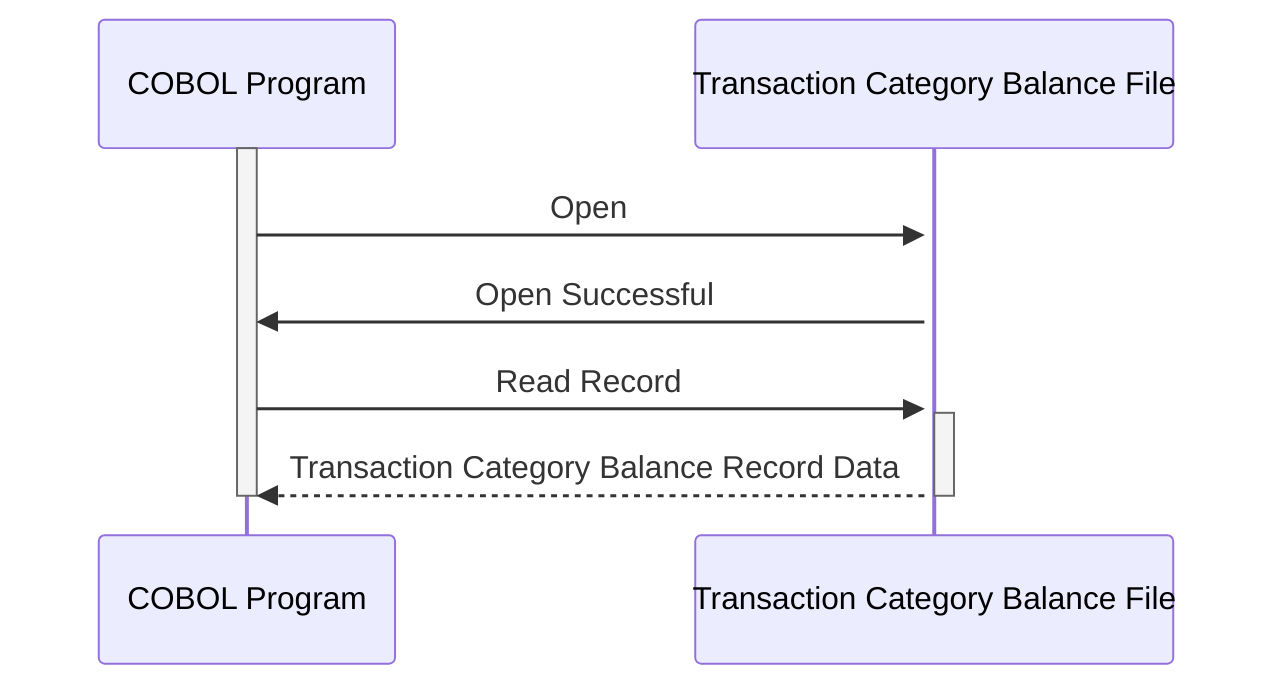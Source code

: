 sequenceDiagram
    participant COBOL Program
    participant Transaction Category Balance File

    activate COBOL Program
    COBOL Program->>+Transaction Category Balance File: Open
    Transaction Category Balance File->>COBOL Program: Open Successful

    COBOL Program->>+Transaction Category Balance File: Read Record
    Transaction Category Balance File-->>-COBOL Program: Transaction Category Balance Record Data

    
    deactivate COBOL Program
